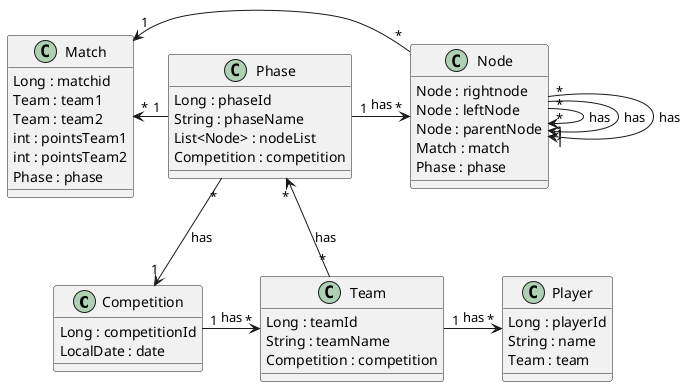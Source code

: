 @startuml

class Competition {
   Long : competitionId
   LocalDate : date
}

class Team {
   Long : teamId
   String : teamName
   Competition : competition
}

class Player {
   Long : playerId
   String : name
   Team : team
}

class Phase {
   Long : phaseId
   String : phaseName
   List<Node> : nodeList
   Competition : competition

}

class Node {
   Node : rightnode
   Node : leftNode
   Node : parentNode
'   Team : team1
'   Team : team2
   Match : match
   Phase : phase
}

class Match {
    Long : matchid
    Team : team1
    Team : team2
    int : pointsTeam1
    int : pointsTeam2
    Phase : phase
}



Competition "1" -right-> "*"  Team: has
Team "1" -right-> "*"  Player: has
Team "*" -down-> "*"  Phase: has
Phase "*" -down-> "1"  Competition: has
Node "*" --> "1"  Node: has
Node "*" --> "1"  Node: has
Node "*" --> "1"  Node: has
Phase "1" -right-> "*"  Node: has
Phase "1" -left> "*" Match
Node "*" -right> "1" Match


@enduml